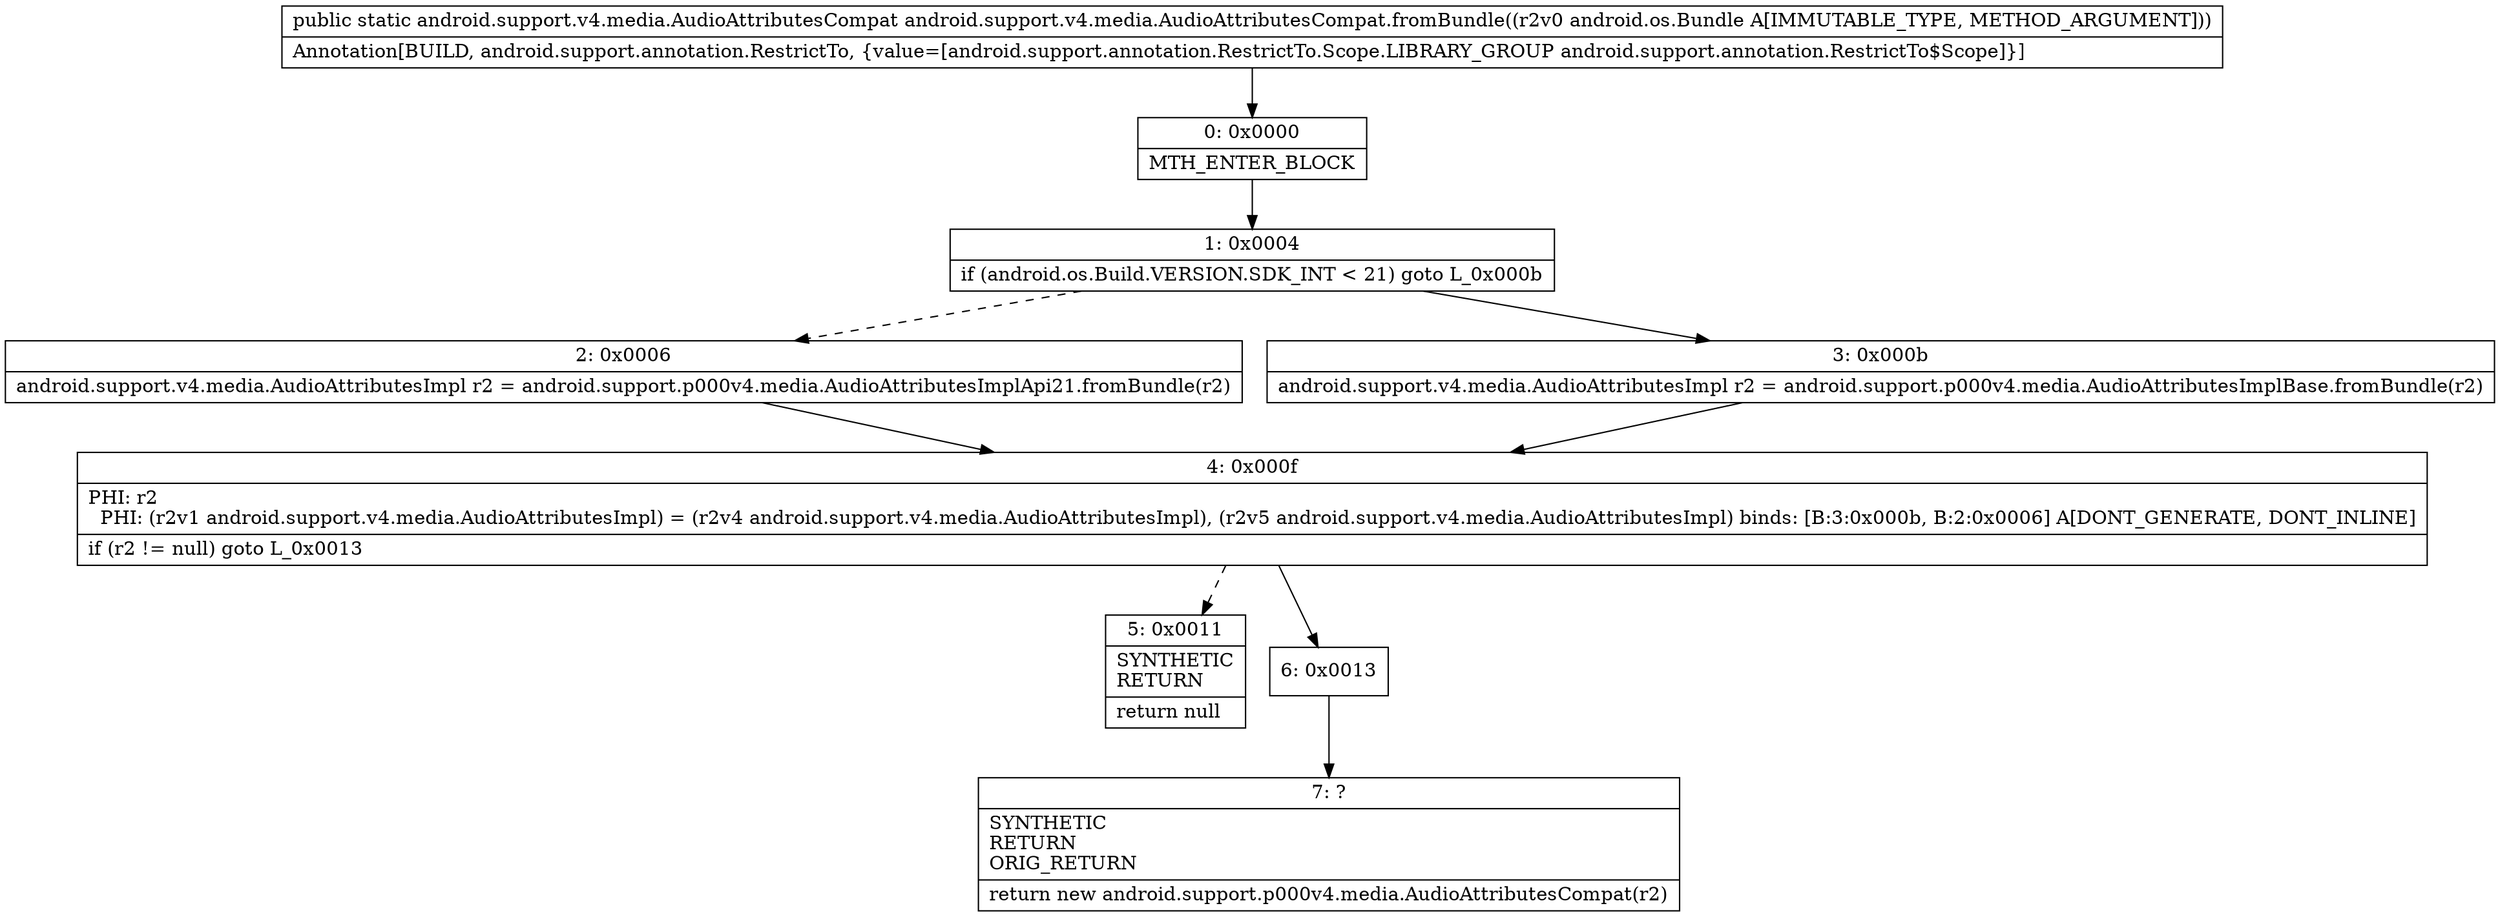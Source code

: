 digraph "CFG forandroid.support.v4.media.AudioAttributesCompat.fromBundle(Landroid\/os\/Bundle;)Landroid\/support\/v4\/media\/AudioAttributesCompat;" {
Node_0 [shape=record,label="{0\:\ 0x0000|MTH_ENTER_BLOCK\l}"];
Node_1 [shape=record,label="{1\:\ 0x0004|if (android.os.Build.VERSION.SDK_INT \< 21) goto L_0x000b\l}"];
Node_2 [shape=record,label="{2\:\ 0x0006|android.support.v4.media.AudioAttributesImpl r2 = android.support.p000v4.media.AudioAttributesImplApi21.fromBundle(r2)\l}"];
Node_3 [shape=record,label="{3\:\ 0x000b|android.support.v4.media.AudioAttributesImpl r2 = android.support.p000v4.media.AudioAttributesImplBase.fromBundle(r2)\l}"];
Node_4 [shape=record,label="{4\:\ 0x000f|PHI: r2 \l  PHI: (r2v1 android.support.v4.media.AudioAttributesImpl) = (r2v4 android.support.v4.media.AudioAttributesImpl), (r2v5 android.support.v4.media.AudioAttributesImpl) binds: [B:3:0x000b, B:2:0x0006] A[DONT_GENERATE, DONT_INLINE]\l|if (r2 != null) goto L_0x0013\l}"];
Node_5 [shape=record,label="{5\:\ 0x0011|SYNTHETIC\lRETURN\l|return null\l}"];
Node_6 [shape=record,label="{6\:\ 0x0013}"];
Node_7 [shape=record,label="{7\:\ ?|SYNTHETIC\lRETURN\lORIG_RETURN\l|return new android.support.p000v4.media.AudioAttributesCompat(r2)\l}"];
MethodNode[shape=record,label="{public static android.support.v4.media.AudioAttributesCompat android.support.v4.media.AudioAttributesCompat.fromBundle((r2v0 android.os.Bundle A[IMMUTABLE_TYPE, METHOD_ARGUMENT]))  | Annotation[BUILD, android.support.annotation.RestrictTo, \{value=[android.support.annotation.RestrictTo.Scope.LIBRARY_GROUP android.support.annotation.RestrictTo$Scope]\}]\l}"];
MethodNode -> Node_0;
Node_0 -> Node_1;
Node_1 -> Node_2[style=dashed];
Node_1 -> Node_3;
Node_2 -> Node_4;
Node_3 -> Node_4;
Node_4 -> Node_5[style=dashed];
Node_4 -> Node_6;
Node_6 -> Node_7;
}

